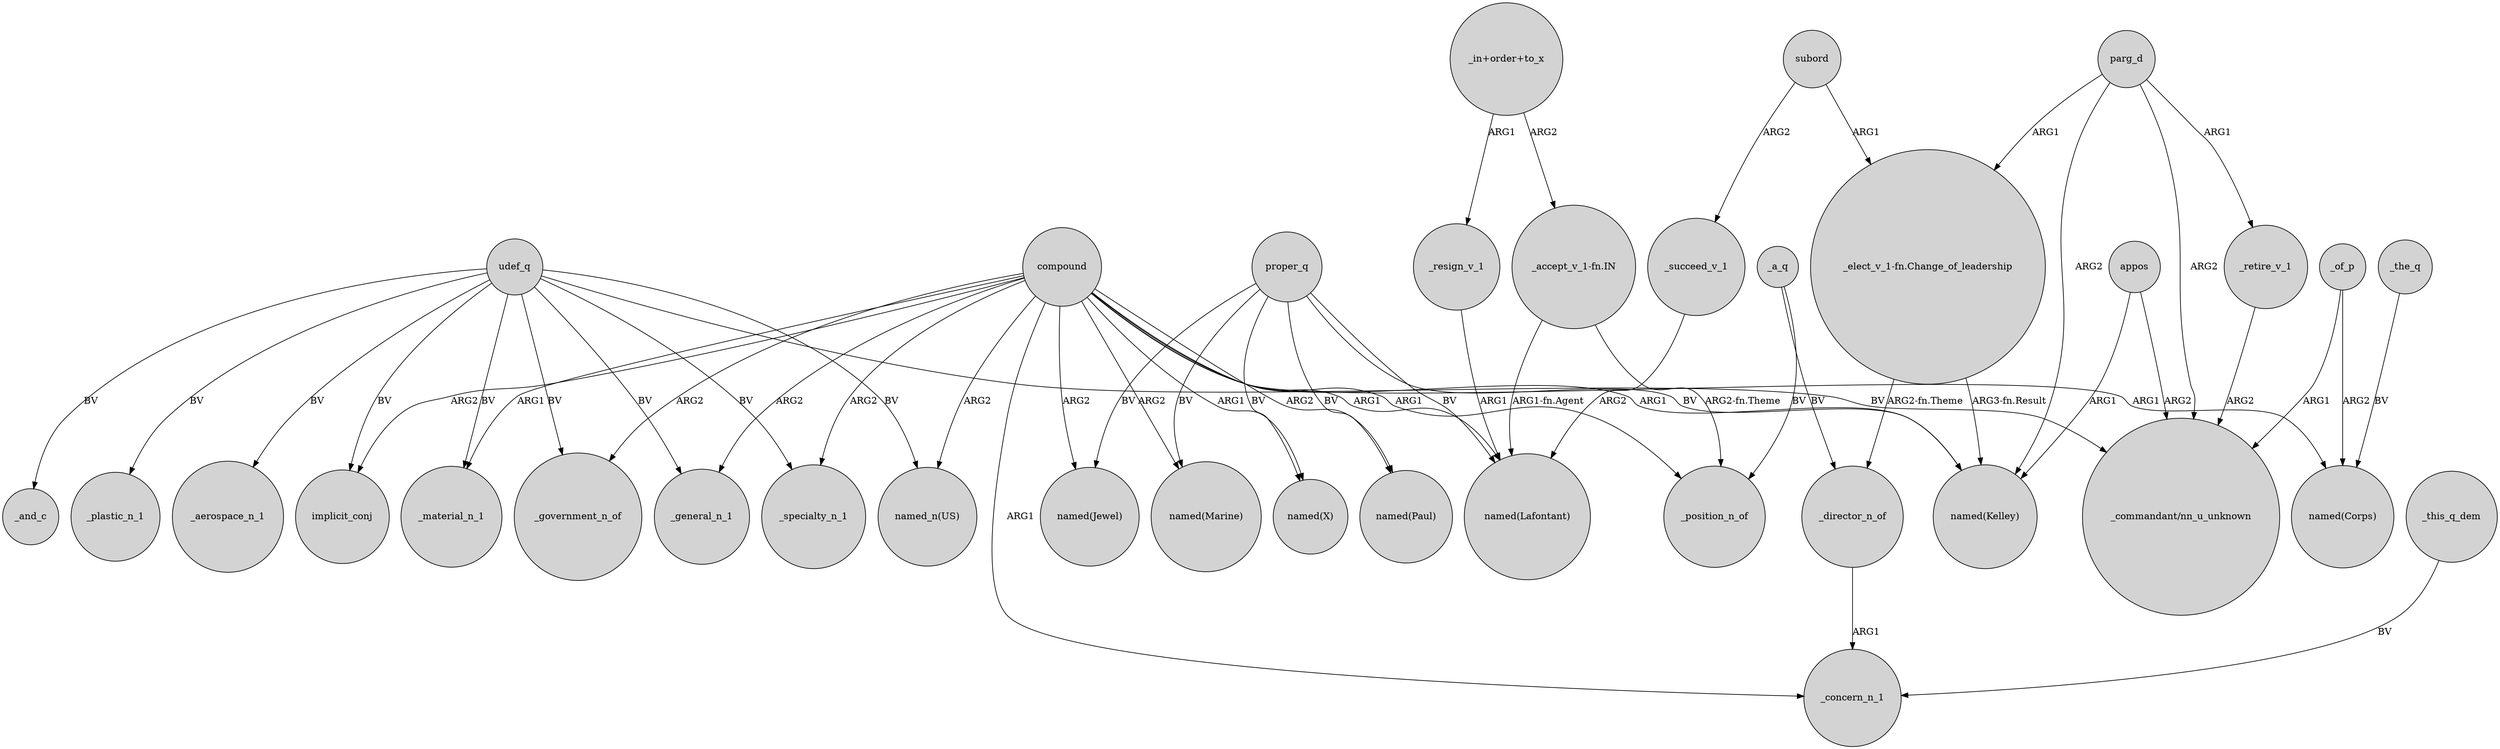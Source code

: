 digraph {
	node [shape=circle style=filled]
	compound -> _general_n_1 [label=ARG2]
	udef_q -> _specialty_n_1 [label=BV]
	proper_q -> "named(Kelley)" [label=BV]
	"_in+order+to_x" -> _resign_v_1 [label=ARG1]
	compound -> implicit_conj [label=ARG2]
	udef_q -> "named_n(US)" [label=BV]
	"_in+order+to_x" -> "_accept_v_1-fn.IN" [label=ARG2]
	compound -> _concern_n_1 [label=ARG1]
	_director_n_of -> _concern_n_1 [label=ARG1]
	appos -> "_commandant/nn_u_unknown" [label=ARG2]
	udef_q -> _plastic_n_1 [label=BV]
	compound -> _government_n_of [label=ARG2]
	_of_p -> "_commandant/nn_u_unknown" [label=ARG1]
	udef_q -> _aerospace_n_1 [label=BV]
	compound -> "named(Jewel)" [label=ARG2]
	udef_q -> _government_n_of [label=BV]
	_resign_v_1 -> "named(Lafontant)" [label=ARG1]
	_this_q_dem -> _concern_n_1 [label=BV]
	compound -> _material_n_1 [label=ARG1]
	udef_q -> "_commandant/nn_u_unknown" [label=BV]
	"_accept_v_1-fn.IN" -> "named(Lafontant)" [label="ARG1-fn.Agent"]
	udef_q -> _general_n_1 [label=BV]
	subord -> _succeed_v_1 [label=ARG2]
	parg_d -> _retire_v_1 [label=ARG1]
	proper_q -> "named(Marine)" [label=BV]
	_retire_v_1 -> "_commandant/nn_u_unknown" [label=ARG2]
	appos -> "named(Kelley)" [label=ARG1]
	_succeed_v_1 -> "named(Lafontant)" [label=ARG2]
	proper_q -> "named(X)" [label=BV]
	parg_d -> "_elect_v_1-fn.Change_of_leadership" [label=ARG1]
	proper_q -> "named(Jewel)" [label=BV]
	udef_q -> implicit_conj [label=BV]
	compound -> "named_n(US)" [label=ARG2]
	"_accept_v_1-fn.IN" -> _position_n_of [label="ARG2-fn.Theme"]
	proper_q -> "named(Paul)" [label=BV]
	compound -> "named(Paul)" [label=ARG2]
	_of_p -> "named(Corps)" [label=ARG2]
	_a_q -> _position_n_of [label=BV]
	compound -> _position_n_of [label=ARG1]
	_a_q -> _director_n_of [label=BV]
	parg_d -> "_commandant/nn_u_unknown" [label=ARG2]
	"_elect_v_1-fn.Change_of_leadership" -> _director_n_of [label="ARG2-fn.Theme"]
	compound -> _specialty_n_1 [label=ARG2]
	_the_q -> "named(Corps)" [label=BV]
	compound -> "named(Corps)" [label=ARG1]
	compound -> "named(X)" [label=ARG1]
	subord -> "_elect_v_1-fn.Change_of_leadership" [label=ARG1]
	compound -> "named(Lafontant)" [label=ARG1]
	udef_q -> _and_c [label=BV]
	"_elect_v_1-fn.Change_of_leadership" -> "named(Kelley)" [label="ARG3-fn.Result"]
	proper_q -> "named(Lafontant)" [label=BV]
	compound -> "named(Kelley)" [label=ARG1]
	parg_d -> "named(Kelley)" [label=ARG2]
	udef_q -> _material_n_1 [label=BV]
	compound -> "named(Marine)" [label=ARG2]
}
